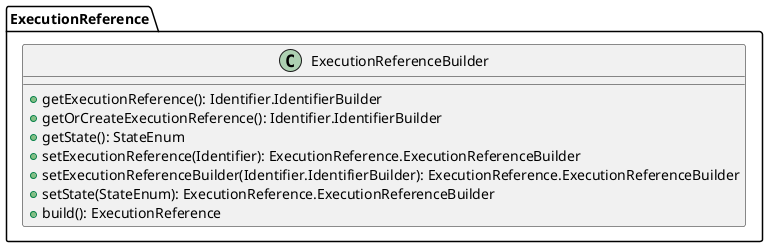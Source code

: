 @startuml

    class ExecutionReference.ExecutionReferenceBuilder [[ExecutionReference.ExecutionReferenceBuilder.html]] {
        +getExecutionReference(): Identifier.IdentifierBuilder
        +getOrCreateExecutionReference(): Identifier.IdentifierBuilder
        +getState(): StateEnum
        +setExecutionReference(Identifier): ExecutionReference.ExecutionReferenceBuilder
        +setExecutionReferenceBuilder(Identifier.IdentifierBuilder): ExecutionReference.ExecutionReferenceBuilder
        +setState(StateEnum): ExecutionReference.ExecutionReferenceBuilder
        +build(): ExecutionReference
    }

@enduml
